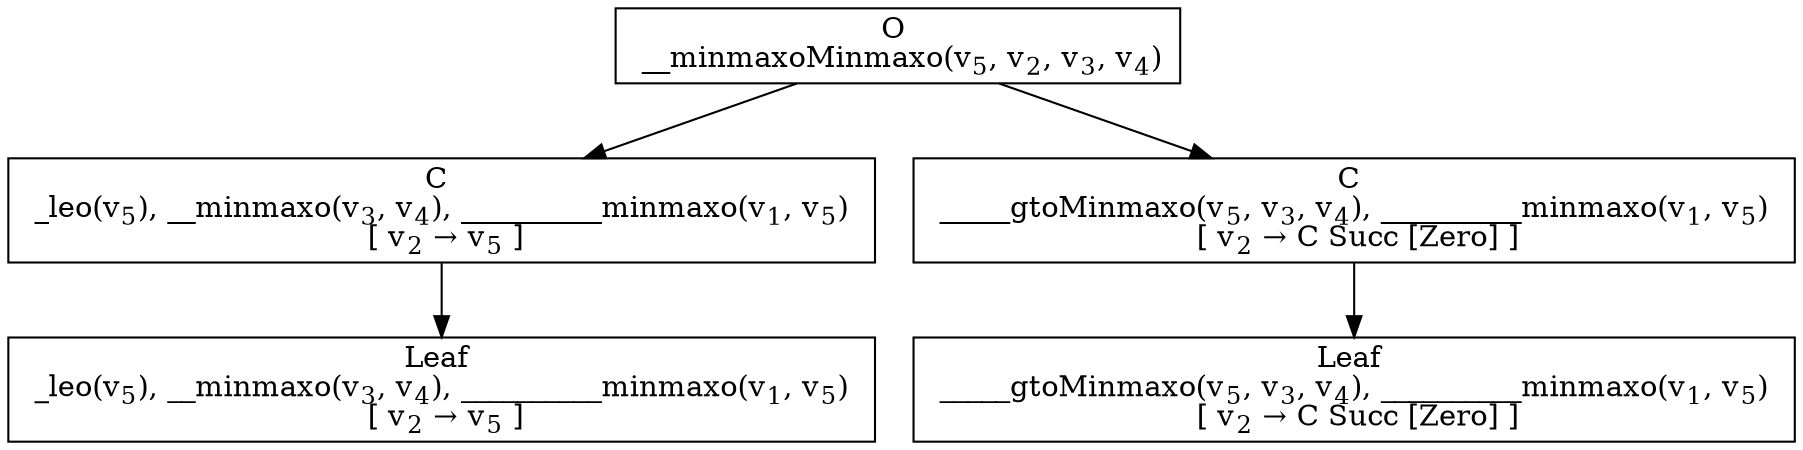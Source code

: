 digraph {
    graph [rankdir=TB
          ,bgcolor=transparent];
    node [shape=box
         ,fillcolor=white
         ,style=filled];
    0 [label=<O <BR/> __minmaxoMinmaxo(v<SUB>5</SUB>, v<SUB>2</SUB>, v<SUB>3</SUB>, v<SUB>4</SUB>)>];
    1 [label=<C <BR/> _leo(v<SUB>5</SUB>), __minmaxo(v<SUB>3</SUB>, v<SUB>4</SUB>), __________minmaxo(v<SUB>1</SUB>, v<SUB>5</SUB>) <BR/>  [ v<SUB>2</SUB> &rarr; v<SUB>5</SUB> ] >];
    2 [label=<C <BR/> _____gtoMinmaxo(v<SUB>5</SUB>, v<SUB>3</SUB>, v<SUB>4</SUB>), __________minmaxo(v<SUB>1</SUB>, v<SUB>5</SUB>) <BR/>  [ v<SUB>2</SUB> &rarr; C Succ [Zero] ] >];
    3 [label=<Leaf <BR/> _leo(v<SUB>5</SUB>), __minmaxo(v<SUB>3</SUB>, v<SUB>4</SUB>), __________minmaxo(v<SUB>1</SUB>, v<SUB>5</SUB>) <BR/>  [ v<SUB>2</SUB> &rarr; v<SUB>5</SUB> ] >];
    4 [label=<Leaf <BR/> _____gtoMinmaxo(v<SUB>5</SUB>, v<SUB>3</SUB>, v<SUB>4</SUB>), __________minmaxo(v<SUB>1</SUB>, v<SUB>5</SUB>) <BR/>  [ v<SUB>2</SUB> &rarr; C Succ [Zero] ] >];
    0 -> 1 [label=""];
    0 -> 2 [label=""];
    1 -> 3 [label=""];
    2 -> 4 [label=""];
}